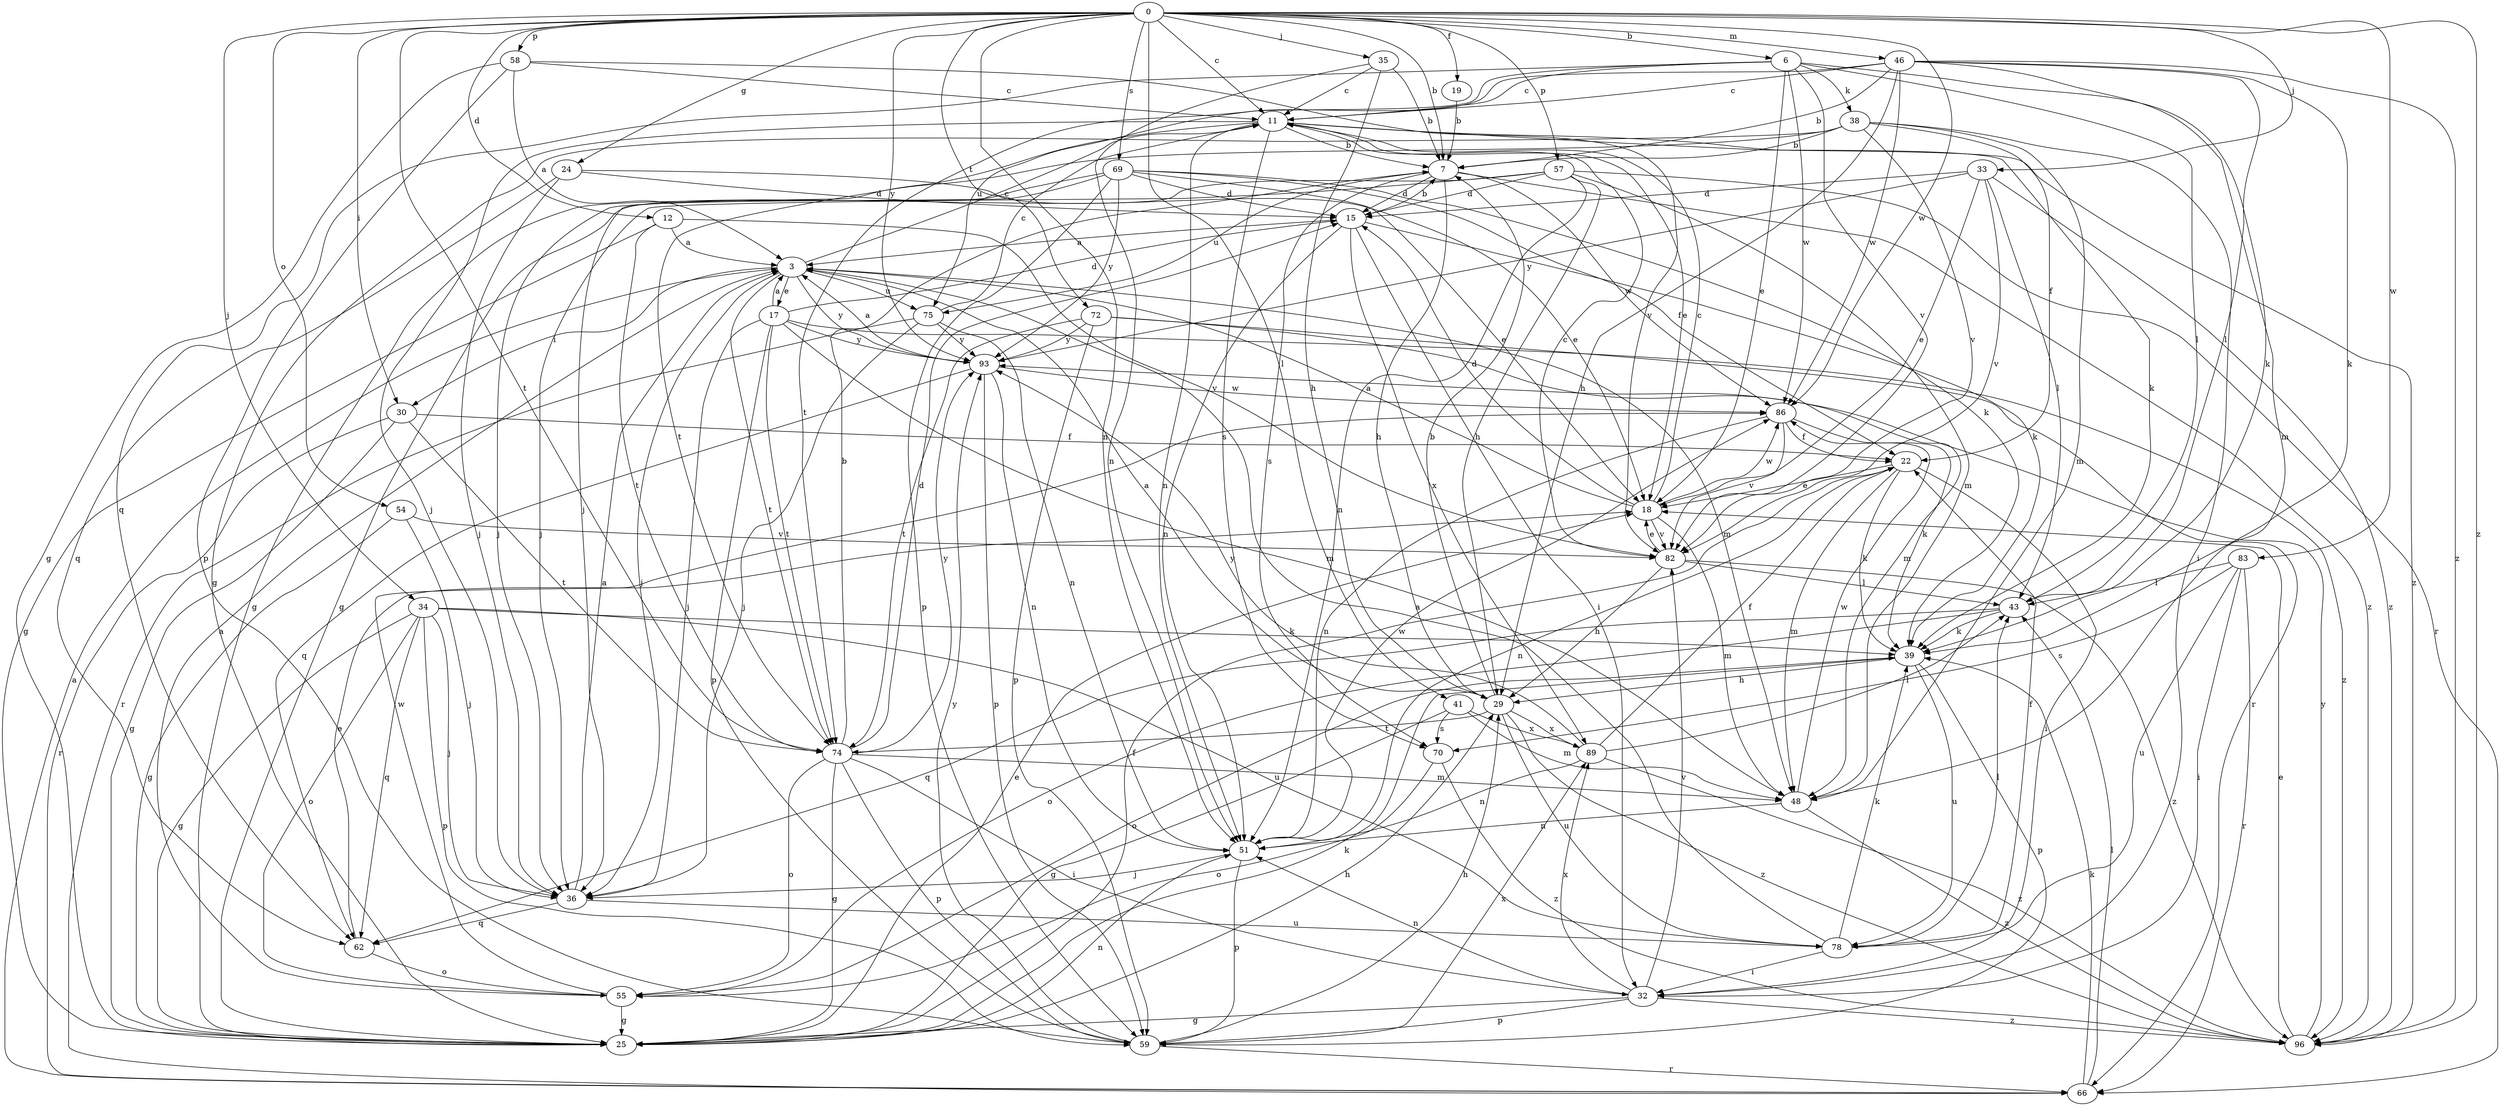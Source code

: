 strict digraph  {
0;
3;
6;
7;
11;
12;
15;
17;
18;
19;
22;
24;
25;
29;
30;
32;
33;
34;
35;
36;
38;
39;
41;
43;
46;
48;
51;
54;
55;
57;
58;
59;
62;
66;
69;
70;
72;
74;
75;
78;
82;
83;
86;
89;
93;
96;
0 -> 6  [label=b];
0 -> 7  [label=b];
0 -> 11  [label=c];
0 -> 12  [label=d];
0 -> 19  [label=f];
0 -> 24  [label=g];
0 -> 30  [label=i];
0 -> 33  [label=j];
0 -> 34  [label=j];
0 -> 35  [label=j];
0 -> 41  [label=l];
0 -> 46  [label=m];
0 -> 51  [label=n];
0 -> 54  [label=o];
0 -> 57  [label=p];
0 -> 58  [label=p];
0 -> 69  [label=s];
0 -> 72  [label=t];
0 -> 74  [label=t];
0 -> 83  [label=w];
0 -> 86  [label=w];
0 -> 93  [label=y];
0 -> 96  [label=z];
3 -> 11  [label=c];
3 -> 17  [label=e];
3 -> 30  [label=i];
3 -> 36  [label=j];
3 -> 48  [label=m];
3 -> 74  [label=t];
3 -> 75  [label=u];
3 -> 93  [label=y];
6 -> 11  [label=c];
6 -> 18  [label=e];
6 -> 38  [label=k];
6 -> 39  [label=k];
6 -> 43  [label=l];
6 -> 62  [label=q];
6 -> 75  [label=u];
6 -> 82  [label=v];
6 -> 86  [label=w];
7 -> 15  [label=d];
7 -> 29  [label=h];
7 -> 70  [label=s];
7 -> 75  [label=u];
7 -> 86  [label=w];
7 -> 96  [label=z];
11 -> 7  [label=b];
11 -> 18  [label=e];
11 -> 36  [label=j];
11 -> 39  [label=k];
11 -> 51  [label=n];
11 -> 70  [label=s];
11 -> 74  [label=t];
11 -> 96  [label=z];
12 -> 3  [label=a];
12 -> 25  [label=g];
12 -> 74  [label=t];
12 -> 82  [label=v];
15 -> 3  [label=a];
15 -> 7  [label=b];
15 -> 32  [label=i];
15 -> 39  [label=k];
15 -> 51  [label=n];
15 -> 89  [label=x];
17 -> 3  [label=a];
17 -> 15  [label=d];
17 -> 36  [label=j];
17 -> 48  [label=m];
17 -> 59  [label=p];
17 -> 74  [label=t];
17 -> 93  [label=y];
17 -> 96  [label=z];
18 -> 3  [label=a];
18 -> 11  [label=c];
18 -> 15  [label=d];
18 -> 48  [label=m];
18 -> 82  [label=v];
18 -> 86  [label=w];
19 -> 7  [label=b];
22 -> 18  [label=e];
22 -> 32  [label=i];
22 -> 39  [label=k];
22 -> 48  [label=m];
22 -> 51  [label=n];
24 -> 15  [label=d];
24 -> 18  [label=e];
24 -> 36  [label=j];
24 -> 62  [label=q];
25 -> 18  [label=e];
25 -> 22  [label=f];
25 -> 29  [label=h];
25 -> 39  [label=k];
25 -> 51  [label=n];
29 -> 3  [label=a];
29 -> 7  [label=b];
29 -> 74  [label=t];
29 -> 78  [label=u];
29 -> 89  [label=x];
29 -> 96  [label=z];
30 -> 22  [label=f];
30 -> 25  [label=g];
30 -> 66  [label=r];
30 -> 74  [label=t];
32 -> 25  [label=g];
32 -> 51  [label=n];
32 -> 59  [label=p];
32 -> 82  [label=v];
32 -> 89  [label=x];
32 -> 96  [label=z];
33 -> 15  [label=d];
33 -> 18  [label=e];
33 -> 43  [label=l];
33 -> 82  [label=v];
33 -> 93  [label=y];
33 -> 96  [label=z];
34 -> 25  [label=g];
34 -> 36  [label=j];
34 -> 39  [label=k];
34 -> 55  [label=o];
34 -> 59  [label=p];
34 -> 62  [label=q];
34 -> 78  [label=u];
35 -> 7  [label=b];
35 -> 11  [label=c];
35 -> 29  [label=h];
35 -> 51  [label=n];
36 -> 3  [label=a];
36 -> 62  [label=q];
36 -> 78  [label=u];
38 -> 7  [label=b];
38 -> 22  [label=f];
38 -> 25  [label=g];
38 -> 32  [label=i];
38 -> 36  [label=j];
38 -> 48  [label=m];
38 -> 82  [label=v];
39 -> 29  [label=h];
39 -> 55  [label=o];
39 -> 59  [label=p];
39 -> 78  [label=u];
41 -> 25  [label=g];
41 -> 48  [label=m];
41 -> 70  [label=s];
41 -> 89  [label=x];
43 -> 39  [label=k];
43 -> 55  [label=o];
43 -> 62  [label=q];
46 -> 7  [label=b];
46 -> 11  [label=c];
46 -> 29  [label=h];
46 -> 39  [label=k];
46 -> 43  [label=l];
46 -> 48  [label=m];
46 -> 74  [label=t];
46 -> 86  [label=w];
46 -> 96  [label=z];
48 -> 51  [label=n];
48 -> 86  [label=w];
48 -> 96  [label=z];
51 -> 36  [label=j];
51 -> 59  [label=p];
51 -> 86  [label=w];
54 -> 25  [label=g];
54 -> 36  [label=j];
54 -> 82  [label=v];
55 -> 3  [label=a];
55 -> 25  [label=g];
55 -> 86  [label=w];
57 -> 15  [label=d];
57 -> 25  [label=g];
57 -> 29  [label=h];
57 -> 36  [label=j];
57 -> 48  [label=m];
57 -> 51  [label=n];
57 -> 66  [label=r];
58 -> 3  [label=a];
58 -> 11  [label=c];
58 -> 25  [label=g];
58 -> 59  [label=p];
58 -> 82  [label=v];
59 -> 29  [label=h];
59 -> 66  [label=r];
59 -> 89  [label=x];
59 -> 93  [label=y];
62 -> 18  [label=e];
62 -> 55  [label=o];
66 -> 3  [label=a];
66 -> 39  [label=k];
66 -> 43  [label=l];
69 -> 15  [label=d];
69 -> 18  [label=e];
69 -> 22  [label=f];
69 -> 25  [label=g];
69 -> 36  [label=j];
69 -> 39  [label=k];
69 -> 59  [label=p];
69 -> 93  [label=y];
70 -> 55  [label=o];
70 -> 96  [label=z];
72 -> 48  [label=m];
72 -> 59  [label=p];
72 -> 66  [label=r];
72 -> 74  [label=t];
72 -> 93  [label=y];
74 -> 7  [label=b];
74 -> 15  [label=d];
74 -> 25  [label=g];
74 -> 32  [label=i];
74 -> 48  [label=m];
74 -> 55  [label=o];
74 -> 59  [label=p];
74 -> 93  [label=y];
75 -> 11  [label=c];
75 -> 36  [label=j];
75 -> 51  [label=n];
75 -> 66  [label=r];
75 -> 93  [label=y];
78 -> 3  [label=a];
78 -> 22  [label=f];
78 -> 32  [label=i];
78 -> 39  [label=k];
78 -> 43  [label=l];
82 -> 11  [label=c];
82 -> 18  [label=e];
82 -> 29  [label=h];
82 -> 43  [label=l];
82 -> 96  [label=z];
83 -> 32  [label=i];
83 -> 43  [label=l];
83 -> 66  [label=r];
83 -> 70  [label=s];
83 -> 78  [label=u];
86 -> 22  [label=f];
86 -> 39  [label=k];
86 -> 51  [label=n];
86 -> 82  [label=v];
89 -> 22  [label=f];
89 -> 43  [label=l];
89 -> 51  [label=n];
89 -> 93  [label=y];
89 -> 96  [label=z];
93 -> 3  [label=a];
93 -> 51  [label=n];
93 -> 59  [label=p];
93 -> 62  [label=q];
93 -> 86  [label=w];
96 -> 18  [label=e];
96 -> 93  [label=y];
}
